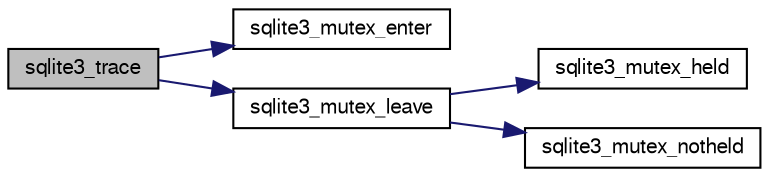 digraph "sqlite3_trace"
{
  edge [fontname="FreeSans",fontsize="10",labelfontname="FreeSans",labelfontsize="10"];
  node [fontname="FreeSans",fontsize="10",shape=record];
  rankdir="LR";
  Node390470 [label="sqlite3_trace",height=0.2,width=0.4,color="black", fillcolor="grey75", style="filled", fontcolor="black"];
  Node390470 -> Node390471 [color="midnightblue",fontsize="10",style="solid",fontname="FreeSans"];
  Node390471 [label="sqlite3_mutex_enter",height=0.2,width=0.4,color="black", fillcolor="white", style="filled",URL="$sqlite3_8c.html#a1c12cde690bd89f104de5cbad12a6bf5"];
  Node390470 -> Node390472 [color="midnightblue",fontsize="10",style="solid",fontname="FreeSans"];
  Node390472 [label="sqlite3_mutex_leave",height=0.2,width=0.4,color="black", fillcolor="white", style="filled",URL="$sqlite3_8c.html#a5838d235601dbd3c1fa993555c6bcc93"];
  Node390472 -> Node390473 [color="midnightblue",fontsize="10",style="solid",fontname="FreeSans"];
  Node390473 [label="sqlite3_mutex_held",height=0.2,width=0.4,color="black", fillcolor="white", style="filled",URL="$sqlite3_8c.html#acf77da68932b6bc163c5e68547ecc3e7"];
  Node390472 -> Node390474 [color="midnightblue",fontsize="10",style="solid",fontname="FreeSans"];
  Node390474 [label="sqlite3_mutex_notheld",height=0.2,width=0.4,color="black", fillcolor="white", style="filled",URL="$sqlite3_8c.html#a83967c837c1c000d3b5adcfaa688f5dc"];
}
